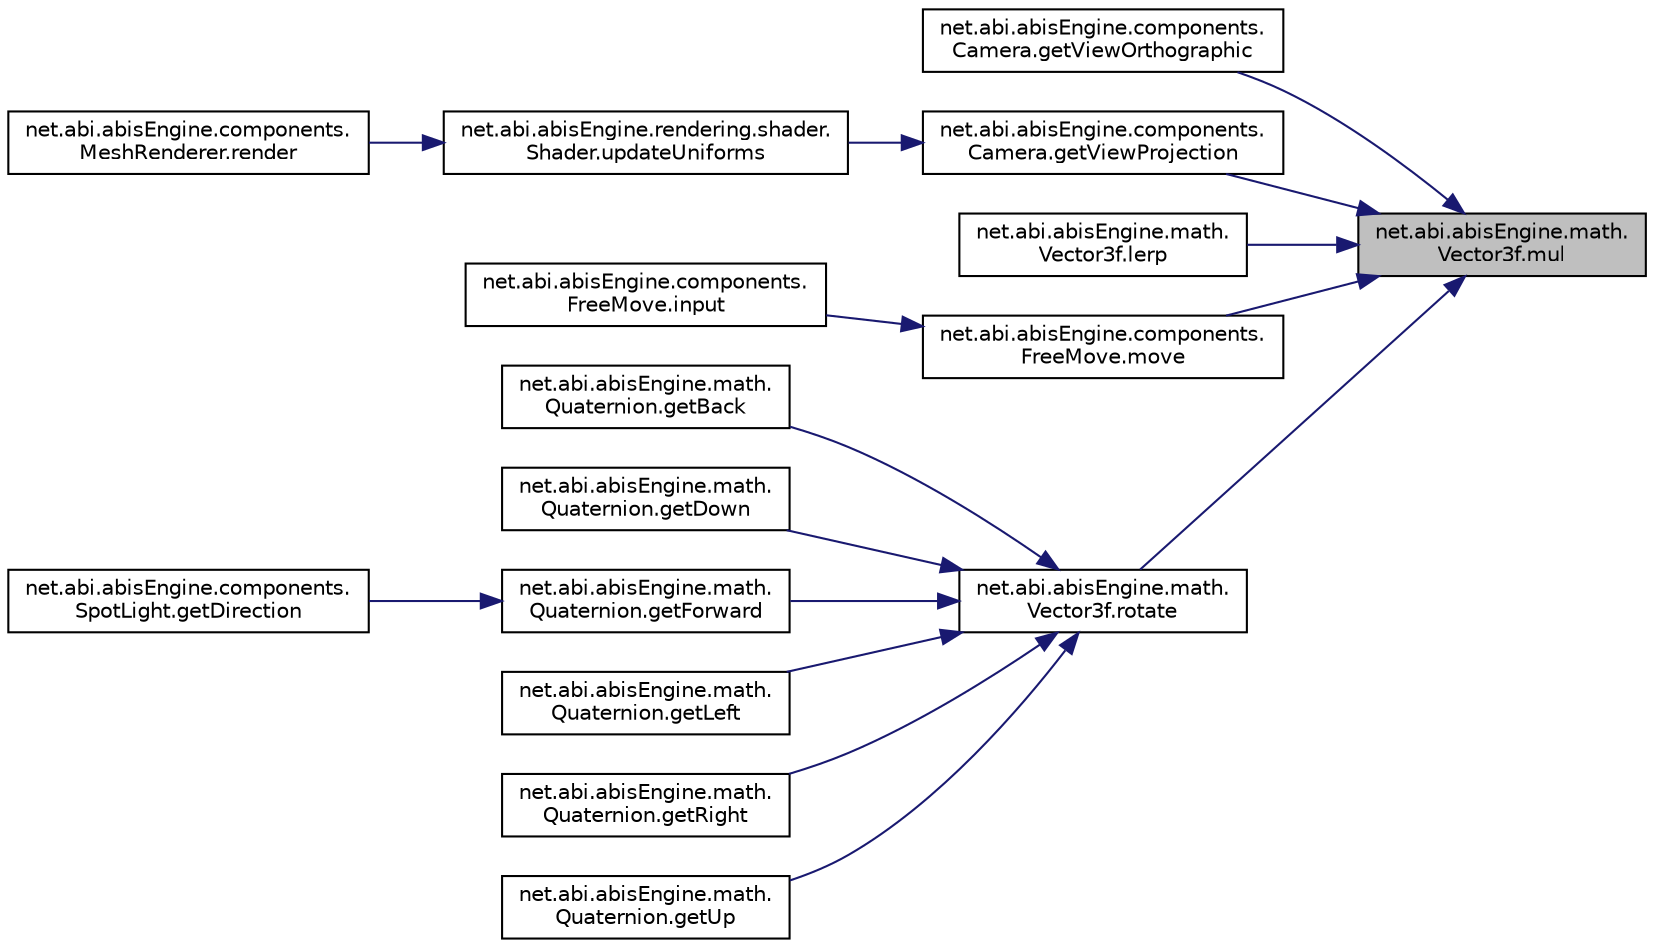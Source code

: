 digraph "net.abi.abisEngine.math.Vector3f.mul"
{
 // LATEX_PDF_SIZE
  edge [fontname="Helvetica",fontsize="10",labelfontname="Helvetica",labelfontsize="10"];
  node [fontname="Helvetica",fontsize="10",shape=record];
  rankdir="RL";
  Node1 [label="net.abi.abisEngine.math.\lVector3f.mul",height=0.2,width=0.4,color="black", fillcolor="grey75", style="filled", fontcolor="black",tooltip=" "];
  Node1 -> Node2 [dir="back",color="midnightblue",fontsize="10",style="solid",fontname="Helvetica"];
  Node2 [label="net.abi.abisEngine.components.\lCamera.getViewOrthographic",height=0.2,width=0.4,color="black", fillcolor="white", style="filled",URL="$de/d64/classnet_1_1abi_1_1abis_engine_1_1components_1_1_camera.html#a365eec18677b3b6d86dca6800977c909",tooltip=" "];
  Node1 -> Node3 [dir="back",color="midnightblue",fontsize="10",style="solid",fontname="Helvetica"];
  Node3 [label="net.abi.abisEngine.components.\lCamera.getViewProjection",height=0.2,width=0.4,color="black", fillcolor="white", style="filled",URL="$de/d64/classnet_1_1abi_1_1abis_engine_1_1components_1_1_camera.html#af5aa48d95f0a239fe22cabe78b21ce01",tooltip=" "];
  Node3 -> Node4 [dir="back",color="midnightblue",fontsize="10",style="solid",fontname="Helvetica"];
  Node4 [label="net.abi.abisEngine.rendering.shader.\lShader.updateUniforms",height=0.2,width=0.4,color="black", fillcolor="white", style="filled",URL="$da/dff/classnet_1_1abi_1_1abis_engine_1_1rendering_1_1shader_1_1_shader.html#ade2b2902ad22fbd3eaa6b0eafc37abe4",tooltip=" "];
  Node4 -> Node5 [dir="back",color="midnightblue",fontsize="10",style="solid",fontname="Helvetica"];
  Node5 [label="net.abi.abisEngine.components.\lMeshRenderer.render",height=0.2,width=0.4,color="black", fillcolor="white", style="filled",URL="$d2/d90/classnet_1_1abi_1_1abis_engine_1_1components_1_1_mesh_renderer.html#a38db9165168cd63ea08114a5d199d378",tooltip=" "];
  Node1 -> Node6 [dir="back",color="midnightblue",fontsize="10",style="solid",fontname="Helvetica"];
  Node6 [label="net.abi.abisEngine.math.\lVector3f.lerp",height=0.2,width=0.4,color="black", fillcolor="white", style="filled",URL="$d3/de5/classnet_1_1abi_1_1abis_engine_1_1math_1_1_vector3f.html#ad31a1d87c8ba67f8cbcff9b381624861",tooltip=" "];
  Node1 -> Node7 [dir="back",color="midnightblue",fontsize="10",style="solid",fontname="Helvetica"];
  Node7 [label="net.abi.abisEngine.components.\lFreeMove.move",height=0.2,width=0.4,color="black", fillcolor="white", style="filled",URL="$d7/dcd/classnet_1_1abi_1_1abis_engine_1_1components_1_1_free_move.html#a73bc1669f515cb08f528a4565c9089aa",tooltip=" "];
  Node7 -> Node8 [dir="back",color="midnightblue",fontsize="10",style="solid",fontname="Helvetica"];
  Node8 [label="net.abi.abisEngine.components.\lFreeMove.input",height=0.2,width=0.4,color="black", fillcolor="white", style="filled",URL="$d7/dcd/classnet_1_1abi_1_1abis_engine_1_1components_1_1_free_move.html#aad02de2bd194f79c2a879fa56584e2ca",tooltip=" "];
  Node1 -> Node9 [dir="back",color="midnightblue",fontsize="10",style="solid",fontname="Helvetica"];
  Node9 [label="net.abi.abisEngine.math.\lVector3f.rotate",height=0.2,width=0.4,color="black", fillcolor="white", style="filled",URL="$d3/de5/classnet_1_1abi_1_1abis_engine_1_1math_1_1_vector3f.html#ae5dbe5ff36cc486308fe8ceb20ca833d",tooltip=" "];
  Node9 -> Node10 [dir="back",color="midnightblue",fontsize="10",style="solid",fontname="Helvetica"];
  Node10 [label="net.abi.abisEngine.math.\lQuaternion.getBack",height=0.2,width=0.4,color="black", fillcolor="white", style="filled",URL="$d9/daf/classnet_1_1abi_1_1abis_engine_1_1math_1_1_quaternion.html#a903ce3546f16594975fa728676f1e3d5",tooltip=" "];
  Node9 -> Node11 [dir="back",color="midnightblue",fontsize="10",style="solid",fontname="Helvetica"];
  Node11 [label="net.abi.abisEngine.math.\lQuaternion.getDown",height=0.2,width=0.4,color="black", fillcolor="white", style="filled",URL="$d9/daf/classnet_1_1abi_1_1abis_engine_1_1math_1_1_quaternion.html#a684299f8d3e27a9013bfe3f569601e6c",tooltip=" "];
  Node9 -> Node12 [dir="back",color="midnightblue",fontsize="10",style="solid",fontname="Helvetica"];
  Node12 [label="net.abi.abisEngine.math.\lQuaternion.getForward",height=0.2,width=0.4,color="black", fillcolor="white", style="filled",URL="$d9/daf/classnet_1_1abi_1_1abis_engine_1_1math_1_1_quaternion.html#a038320c332c566a1240b702ec9c06eb5",tooltip=" "];
  Node12 -> Node13 [dir="back",color="midnightblue",fontsize="10",style="solid",fontname="Helvetica"];
  Node13 [label="net.abi.abisEngine.components.\lSpotLight.getDirection",height=0.2,width=0.4,color="black", fillcolor="white", style="filled",URL="$dd/d64/classnet_1_1abi_1_1abis_engine_1_1components_1_1_spot_light.html#a667402bf82c2badebd6f12fada1fa9d2",tooltip=" "];
  Node9 -> Node14 [dir="back",color="midnightblue",fontsize="10",style="solid",fontname="Helvetica"];
  Node14 [label="net.abi.abisEngine.math.\lQuaternion.getLeft",height=0.2,width=0.4,color="black", fillcolor="white", style="filled",URL="$d9/daf/classnet_1_1abi_1_1abis_engine_1_1math_1_1_quaternion.html#acc895c67055f6df4755a2da223f34d2e",tooltip=" "];
  Node9 -> Node15 [dir="back",color="midnightblue",fontsize="10",style="solid",fontname="Helvetica"];
  Node15 [label="net.abi.abisEngine.math.\lQuaternion.getRight",height=0.2,width=0.4,color="black", fillcolor="white", style="filled",URL="$d9/daf/classnet_1_1abi_1_1abis_engine_1_1math_1_1_quaternion.html#a373e436e55a1d818884be0e0f9c7ac81",tooltip=" "];
  Node9 -> Node16 [dir="back",color="midnightblue",fontsize="10",style="solid",fontname="Helvetica"];
  Node16 [label="net.abi.abisEngine.math.\lQuaternion.getUp",height=0.2,width=0.4,color="black", fillcolor="white", style="filled",URL="$d9/daf/classnet_1_1abi_1_1abis_engine_1_1math_1_1_quaternion.html#a7ee0571bb31e69e5b0c8c4f6d3f1302d",tooltip=" "];
}
